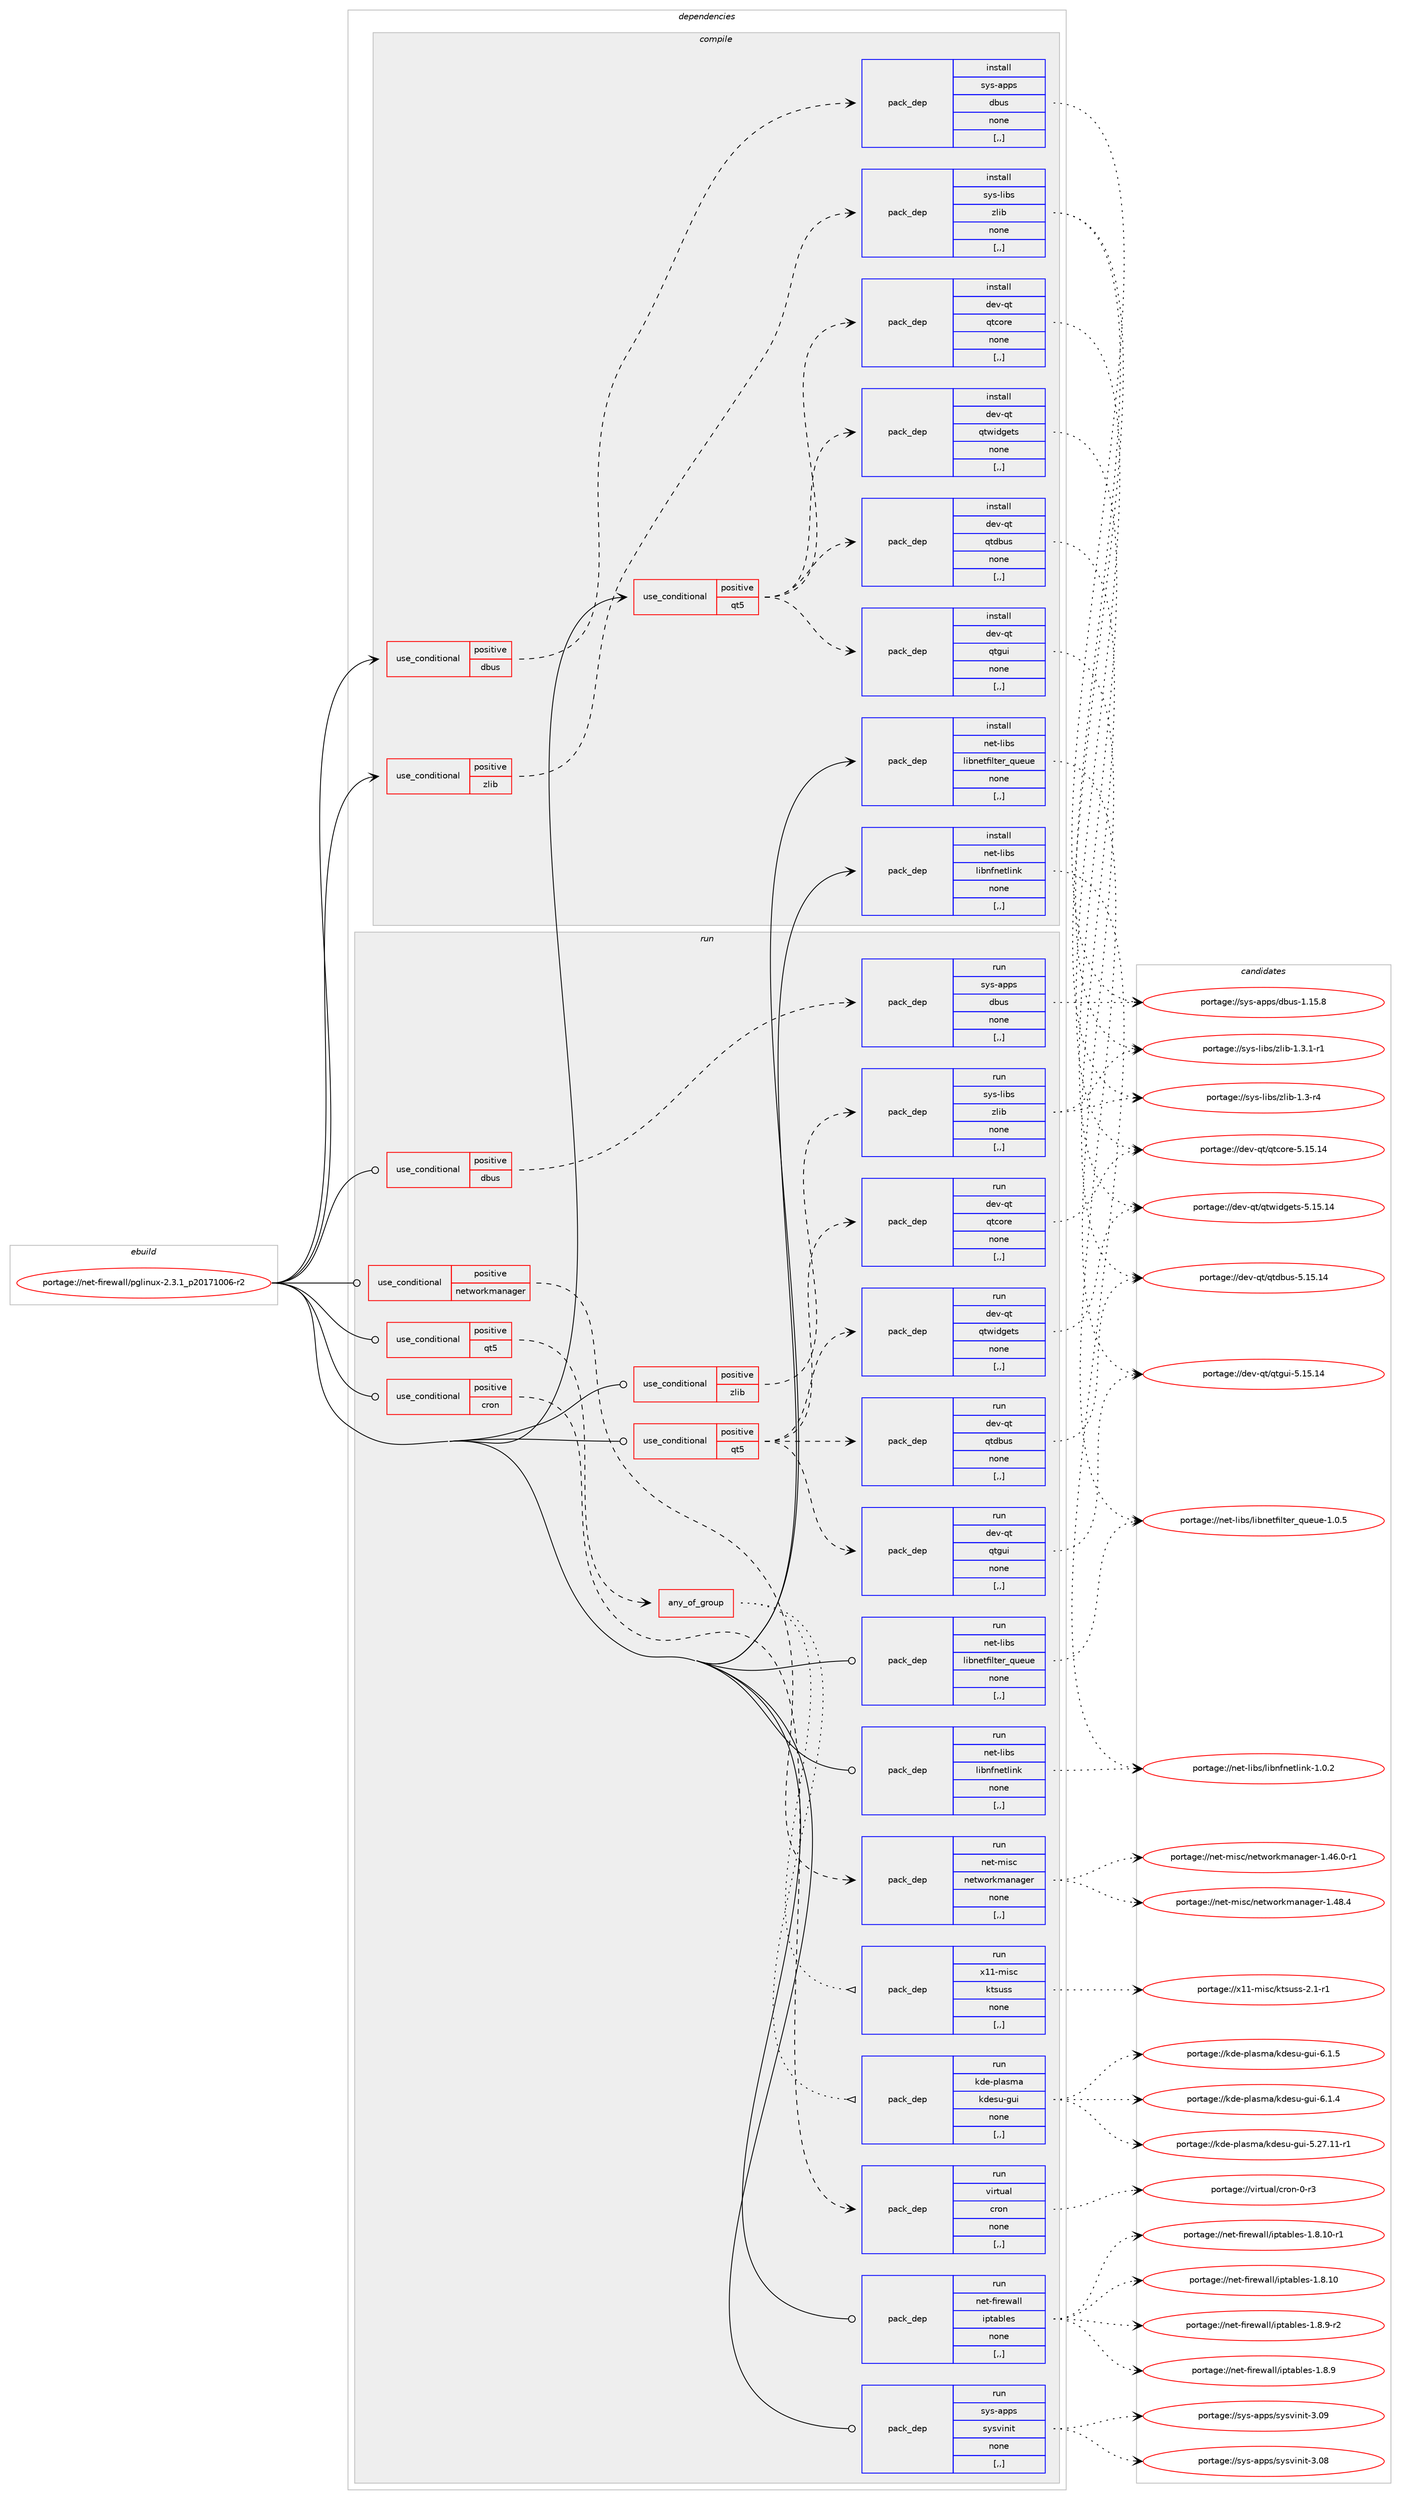 digraph prolog {

# *************
# Graph options
# *************

newrank=true;
concentrate=true;
compound=true;
graph [rankdir=LR,fontname=Helvetica,fontsize=10,ranksep=1.5];#, ranksep=2.5, nodesep=0.2];
edge  [arrowhead=vee];
node  [fontname=Helvetica,fontsize=10];

# **********
# The ebuild
# **********

subgraph cluster_leftcol {
color=gray;
label=<<i>ebuild</i>>;
id [label="portage://net-firewall/pglinux-2.3.1_p20171006-r2", color=red, width=4, href="../net-firewall/pglinux-2.3.1_p20171006-r2.svg"];
}

# ****************
# The dependencies
# ****************

subgraph cluster_midcol {
color=gray;
label=<<i>dependencies</i>>;
subgraph cluster_compile {
fillcolor="#eeeeee";
style=filled;
label=<<i>compile</i>>;
subgraph cond224610 {
dependency859415 [label=<<TABLE BORDER="0" CELLBORDER="1" CELLSPACING="0" CELLPADDING="4"><TR><TD ROWSPAN="3" CELLPADDING="10">use_conditional</TD></TR><TR><TD>positive</TD></TR><TR><TD>dbus</TD></TR></TABLE>>, shape=none, color=red];
subgraph pack628445 {
dependency859416 [label=<<TABLE BORDER="0" CELLBORDER="1" CELLSPACING="0" CELLPADDING="4" WIDTH="220"><TR><TD ROWSPAN="6" CELLPADDING="30">pack_dep</TD></TR><TR><TD WIDTH="110">install</TD></TR><TR><TD>sys-apps</TD></TR><TR><TD>dbus</TD></TR><TR><TD>none</TD></TR><TR><TD>[,,]</TD></TR></TABLE>>, shape=none, color=blue];
}
dependency859415:e -> dependency859416:w [weight=20,style="dashed",arrowhead="vee"];
}
id:e -> dependency859415:w [weight=20,style="solid",arrowhead="vee"];
subgraph cond224611 {
dependency859417 [label=<<TABLE BORDER="0" CELLBORDER="1" CELLSPACING="0" CELLPADDING="4"><TR><TD ROWSPAN="3" CELLPADDING="10">use_conditional</TD></TR><TR><TD>positive</TD></TR><TR><TD>qt5</TD></TR></TABLE>>, shape=none, color=red];
subgraph pack628446 {
dependency859418 [label=<<TABLE BORDER="0" CELLBORDER="1" CELLSPACING="0" CELLPADDING="4" WIDTH="220"><TR><TD ROWSPAN="6" CELLPADDING="30">pack_dep</TD></TR><TR><TD WIDTH="110">install</TD></TR><TR><TD>dev-qt</TD></TR><TR><TD>qtcore</TD></TR><TR><TD>none</TD></TR><TR><TD>[,,]</TD></TR></TABLE>>, shape=none, color=blue];
}
dependency859417:e -> dependency859418:w [weight=20,style="dashed",arrowhead="vee"];
subgraph pack628447 {
dependency859419 [label=<<TABLE BORDER="0" CELLBORDER="1" CELLSPACING="0" CELLPADDING="4" WIDTH="220"><TR><TD ROWSPAN="6" CELLPADDING="30">pack_dep</TD></TR><TR><TD WIDTH="110">install</TD></TR><TR><TD>dev-qt</TD></TR><TR><TD>qtdbus</TD></TR><TR><TD>none</TD></TR><TR><TD>[,,]</TD></TR></TABLE>>, shape=none, color=blue];
}
dependency859417:e -> dependency859419:w [weight=20,style="dashed",arrowhead="vee"];
subgraph pack628448 {
dependency859420 [label=<<TABLE BORDER="0" CELLBORDER="1" CELLSPACING="0" CELLPADDING="4" WIDTH="220"><TR><TD ROWSPAN="6" CELLPADDING="30">pack_dep</TD></TR><TR><TD WIDTH="110">install</TD></TR><TR><TD>dev-qt</TD></TR><TR><TD>qtgui</TD></TR><TR><TD>none</TD></TR><TR><TD>[,,]</TD></TR></TABLE>>, shape=none, color=blue];
}
dependency859417:e -> dependency859420:w [weight=20,style="dashed",arrowhead="vee"];
subgraph pack628449 {
dependency859421 [label=<<TABLE BORDER="0" CELLBORDER="1" CELLSPACING="0" CELLPADDING="4" WIDTH="220"><TR><TD ROWSPAN="6" CELLPADDING="30">pack_dep</TD></TR><TR><TD WIDTH="110">install</TD></TR><TR><TD>dev-qt</TD></TR><TR><TD>qtwidgets</TD></TR><TR><TD>none</TD></TR><TR><TD>[,,]</TD></TR></TABLE>>, shape=none, color=blue];
}
dependency859417:e -> dependency859421:w [weight=20,style="dashed",arrowhead="vee"];
}
id:e -> dependency859417:w [weight=20,style="solid",arrowhead="vee"];
subgraph cond224612 {
dependency859422 [label=<<TABLE BORDER="0" CELLBORDER="1" CELLSPACING="0" CELLPADDING="4"><TR><TD ROWSPAN="3" CELLPADDING="10">use_conditional</TD></TR><TR><TD>positive</TD></TR><TR><TD>zlib</TD></TR></TABLE>>, shape=none, color=red];
subgraph pack628450 {
dependency859423 [label=<<TABLE BORDER="0" CELLBORDER="1" CELLSPACING="0" CELLPADDING="4" WIDTH="220"><TR><TD ROWSPAN="6" CELLPADDING="30">pack_dep</TD></TR><TR><TD WIDTH="110">install</TD></TR><TR><TD>sys-libs</TD></TR><TR><TD>zlib</TD></TR><TR><TD>none</TD></TR><TR><TD>[,,]</TD></TR></TABLE>>, shape=none, color=blue];
}
dependency859422:e -> dependency859423:w [weight=20,style="dashed",arrowhead="vee"];
}
id:e -> dependency859422:w [weight=20,style="solid",arrowhead="vee"];
subgraph pack628451 {
dependency859424 [label=<<TABLE BORDER="0" CELLBORDER="1" CELLSPACING="0" CELLPADDING="4" WIDTH="220"><TR><TD ROWSPAN="6" CELLPADDING="30">pack_dep</TD></TR><TR><TD WIDTH="110">install</TD></TR><TR><TD>net-libs</TD></TR><TR><TD>libnetfilter_queue</TD></TR><TR><TD>none</TD></TR><TR><TD>[,,]</TD></TR></TABLE>>, shape=none, color=blue];
}
id:e -> dependency859424:w [weight=20,style="solid",arrowhead="vee"];
subgraph pack628452 {
dependency859425 [label=<<TABLE BORDER="0" CELLBORDER="1" CELLSPACING="0" CELLPADDING="4" WIDTH="220"><TR><TD ROWSPAN="6" CELLPADDING="30">pack_dep</TD></TR><TR><TD WIDTH="110">install</TD></TR><TR><TD>net-libs</TD></TR><TR><TD>libnfnetlink</TD></TR><TR><TD>none</TD></TR><TR><TD>[,,]</TD></TR></TABLE>>, shape=none, color=blue];
}
id:e -> dependency859425:w [weight=20,style="solid",arrowhead="vee"];
}
subgraph cluster_compileandrun {
fillcolor="#eeeeee";
style=filled;
label=<<i>compile and run</i>>;
}
subgraph cluster_run {
fillcolor="#eeeeee";
style=filled;
label=<<i>run</i>>;
subgraph cond224613 {
dependency859426 [label=<<TABLE BORDER="0" CELLBORDER="1" CELLSPACING="0" CELLPADDING="4"><TR><TD ROWSPAN="3" CELLPADDING="10">use_conditional</TD></TR><TR><TD>positive</TD></TR><TR><TD>cron</TD></TR></TABLE>>, shape=none, color=red];
subgraph pack628453 {
dependency859427 [label=<<TABLE BORDER="0" CELLBORDER="1" CELLSPACING="0" CELLPADDING="4" WIDTH="220"><TR><TD ROWSPAN="6" CELLPADDING="30">pack_dep</TD></TR><TR><TD WIDTH="110">run</TD></TR><TR><TD>virtual</TD></TR><TR><TD>cron</TD></TR><TR><TD>none</TD></TR><TR><TD>[,,]</TD></TR></TABLE>>, shape=none, color=blue];
}
dependency859426:e -> dependency859427:w [weight=20,style="dashed",arrowhead="vee"];
}
id:e -> dependency859426:w [weight=20,style="solid",arrowhead="odot"];
subgraph cond224614 {
dependency859428 [label=<<TABLE BORDER="0" CELLBORDER="1" CELLSPACING="0" CELLPADDING="4"><TR><TD ROWSPAN="3" CELLPADDING="10">use_conditional</TD></TR><TR><TD>positive</TD></TR><TR><TD>dbus</TD></TR></TABLE>>, shape=none, color=red];
subgraph pack628454 {
dependency859429 [label=<<TABLE BORDER="0" CELLBORDER="1" CELLSPACING="0" CELLPADDING="4" WIDTH="220"><TR><TD ROWSPAN="6" CELLPADDING="30">pack_dep</TD></TR><TR><TD WIDTH="110">run</TD></TR><TR><TD>sys-apps</TD></TR><TR><TD>dbus</TD></TR><TR><TD>none</TD></TR><TR><TD>[,,]</TD></TR></TABLE>>, shape=none, color=blue];
}
dependency859428:e -> dependency859429:w [weight=20,style="dashed",arrowhead="vee"];
}
id:e -> dependency859428:w [weight=20,style="solid",arrowhead="odot"];
subgraph cond224615 {
dependency859430 [label=<<TABLE BORDER="0" CELLBORDER="1" CELLSPACING="0" CELLPADDING="4"><TR><TD ROWSPAN="3" CELLPADDING="10">use_conditional</TD></TR><TR><TD>positive</TD></TR><TR><TD>networkmanager</TD></TR></TABLE>>, shape=none, color=red];
subgraph pack628455 {
dependency859431 [label=<<TABLE BORDER="0" CELLBORDER="1" CELLSPACING="0" CELLPADDING="4" WIDTH="220"><TR><TD ROWSPAN="6" CELLPADDING="30">pack_dep</TD></TR><TR><TD WIDTH="110">run</TD></TR><TR><TD>net-misc</TD></TR><TR><TD>networkmanager</TD></TR><TR><TD>none</TD></TR><TR><TD>[,,]</TD></TR></TABLE>>, shape=none, color=blue];
}
dependency859430:e -> dependency859431:w [weight=20,style="dashed",arrowhead="vee"];
}
id:e -> dependency859430:w [weight=20,style="solid",arrowhead="odot"];
subgraph cond224616 {
dependency859432 [label=<<TABLE BORDER="0" CELLBORDER="1" CELLSPACING="0" CELLPADDING="4"><TR><TD ROWSPAN="3" CELLPADDING="10">use_conditional</TD></TR><TR><TD>positive</TD></TR><TR><TD>qt5</TD></TR></TABLE>>, shape=none, color=red];
subgraph any5951 {
dependency859433 [label=<<TABLE BORDER="0" CELLBORDER="1" CELLSPACING="0" CELLPADDING="4"><TR><TD CELLPADDING="10">any_of_group</TD></TR></TABLE>>, shape=none, color=red];subgraph pack628456 {
dependency859434 [label=<<TABLE BORDER="0" CELLBORDER="1" CELLSPACING="0" CELLPADDING="4" WIDTH="220"><TR><TD ROWSPAN="6" CELLPADDING="30">pack_dep</TD></TR><TR><TD WIDTH="110">run</TD></TR><TR><TD>kde-plasma</TD></TR><TR><TD>kdesu-gui</TD></TR><TR><TD>none</TD></TR><TR><TD>[,,]</TD></TR></TABLE>>, shape=none, color=blue];
}
dependency859433:e -> dependency859434:w [weight=20,style="dotted",arrowhead="oinv"];
subgraph pack628457 {
dependency859435 [label=<<TABLE BORDER="0" CELLBORDER="1" CELLSPACING="0" CELLPADDING="4" WIDTH="220"><TR><TD ROWSPAN="6" CELLPADDING="30">pack_dep</TD></TR><TR><TD WIDTH="110">run</TD></TR><TR><TD>x11-misc</TD></TR><TR><TD>ktsuss</TD></TR><TR><TD>none</TD></TR><TR><TD>[,,]</TD></TR></TABLE>>, shape=none, color=blue];
}
dependency859433:e -> dependency859435:w [weight=20,style="dotted",arrowhead="oinv"];
}
dependency859432:e -> dependency859433:w [weight=20,style="dashed",arrowhead="vee"];
}
id:e -> dependency859432:w [weight=20,style="solid",arrowhead="odot"];
subgraph cond224617 {
dependency859436 [label=<<TABLE BORDER="0" CELLBORDER="1" CELLSPACING="0" CELLPADDING="4"><TR><TD ROWSPAN="3" CELLPADDING="10">use_conditional</TD></TR><TR><TD>positive</TD></TR><TR><TD>qt5</TD></TR></TABLE>>, shape=none, color=red];
subgraph pack628458 {
dependency859437 [label=<<TABLE BORDER="0" CELLBORDER="1" CELLSPACING="0" CELLPADDING="4" WIDTH="220"><TR><TD ROWSPAN="6" CELLPADDING="30">pack_dep</TD></TR><TR><TD WIDTH="110">run</TD></TR><TR><TD>dev-qt</TD></TR><TR><TD>qtcore</TD></TR><TR><TD>none</TD></TR><TR><TD>[,,]</TD></TR></TABLE>>, shape=none, color=blue];
}
dependency859436:e -> dependency859437:w [weight=20,style="dashed",arrowhead="vee"];
subgraph pack628459 {
dependency859438 [label=<<TABLE BORDER="0" CELLBORDER="1" CELLSPACING="0" CELLPADDING="4" WIDTH="220"><TR><TD ROWSPAN="6" CELLPADDING="30">pack_dep</TD></TR><TR><TD WIDTH="110">run</TD></TR><TR><TD>dev-qt</TD></TR><TR><TD>qtdbus</TD></TR><TR><TD>none</TD></TR><TR><TD>[,,]</TD></TR></TABLE>>, shape=none, color=blue];
}
dependency859436:e -> dependency859438:w [weight=20,style="dashed",arrowhead="vee"];
subgraph pack628460 {
dependency859439 [label=<<TABLE BORDER="0" CELLBORDER="1" CELLSPACING="0" CELLPADDING="4" WIDTH="220"><TR><TD ROWSPAN="6" CELLPADDING="30">pack_dep</TD></TR><TR><TD WIDTH="110">run</TD></TR><TR><TD>dev-qt</TD></TR><TR><TD>qtgui</TD></TR><TR><TD>none</TD></TR><TR><TD>[,,]</TD></TR></TABLE>>, shape=none, color=blue];
}
dependency859436:e -> dependency859439:w [weight=20,style="dashed",arrowhead="vee"];
subgraph pack628461 {
dependency859440 [label=<<TABLE BORDER="0" CELLBORDER="1" CELLSPACING="0" CELLPADDING="4" WIDTH="220"><TR><TD ROWSPAN="6" CELLPADDING="30">pack_dep</TD></TR><TR><TD WIDTH="110">run</TD></TR><TR><TD>dev-qt</TD></TR><TR><TD>qtwidgets</TD></TR><TR><TD>none</TD></TR><TR><TD>[,,]</TD></TR></TABLE>>, shape=none, color=blue];
}
dependency859436:e -> dependency859440:w [weight=20,style="dashed",arrowhead="vee"];
}
id:e -> dependency859436:w [weight=20,style="solid",arrowhead="odot"];
subgraph cond224618 {
dependency859441 [label=<<TABLE BORDER="0" CELLBORDER="1" CELLSPACING="0" CELLPADDING="4"><TR><TD ROWSPAN="3" CELLPADDING="10">use_conditional</TD></TR><TR><TD>positive</TD></TR><TR><TD>zlib</TD></TR></TABLE>>, shape=none, color=red];
subgraph pack628462 {
dependency859442 [label=<<TABLE BORDER="0" CELLBORDER="1" CELLSPACING="0" CELLPADDING="4" WIDTH="220"><TR><TD ROWSPAN="6" CELLPADDING="30">pack_dep</TD></TR><TR><TD WIDTH="110">run</TD></TR><TR><TD>sys-libs</TD></TR><TR><TD>zlib</TD></TR><TR><TD>none</TD></TR><TR><TD>[,,]</TD></TR></TABLE>>, shape=none, color=blue];
}
dependency859441:e -> dependency859442:w [weight=20,style="dashed",arrowhead="vee"];
}
id:e -> dependency859441:w [weight=20,style="solid",arrowhead="odot"];
subgraph pack628463 {
dependency859443 [label=<<TABLE BORDER="0" CELLBORDER="1" CELLSPACING="0" CELLPADDING="4" WIDTH="220"><TR><TD ROWSPAN="6" CELLPADDING="30">pack_dep</TD></TR><TR><TD WIDTH="110">run</TD></TR><TR><TD>net-firewall</TD></TR><TR><TD>iptables</TD></TR><TR><TD>none</TD></TR><TR><TD>[,,]</TD></TR></TABLE>>, shape=none, color=blue];
}
id:e -> dependency859443:w [weight=20,style="solid",arrowhead="odot"];
subgraph pack628464 {
dependency859444 [label=<<TABLE BORDER="0" CELLBORDER="1" CELLSPACING="0" CELLPADDING="4" WIDTH="220"><TR><TD ROWSPAN="6" CELLPADDING="30">pack_dep</TD></TR><TR><TD WIDTH="110">run</TD></TR><TR><TD>net-libs</TD></TR><TR><TD>libnetfilter_queue</TD></TR><TR><TD>none</TD></TR><TR><TD>[,,]</TD></TR></TABLE>>, shape=none, color=blue];
}
id:e -> dependency859444:w [weight=20,style="solid",arrowhead="odot"];
subgraph pack628465 {
dependency859445 [label=<<TABLE BORDER="0" CELLBORDER="1" CELLSPACING="0" CELLPADDING="4" WIDTH="220"><TR><TD ROWSPAN="6" CELLPADDING="30">pack_dep</TD></TR><TR><TD WIDTH="110">run</TD></TR><TR><TD>net-libs</TD></TR><TR><TD>libnfnetlink</TD></TR><TR><TD>none</TD></TR><TR><TD>[,,]</TD></TR></TABLE>>, shape=none, color=blue];
}
id:e -> dependency859445:w [weight=20,style="solid",arrowhead="odot"];
subgraph pack628466 {
dependency859446 [label=<<TABLE BORDER="0" CELLBORDER="1" CELLSPACING="0" CELLPADDING="4" WIDTH="220"><TR><TD ROWSPAN="6" CELLPADDING="30">pack_dep</TD></TR><TR><TD WIDTH="110">run</TD></TR><TR><TD>sys-apps</TD></TR><TR><TD>sysvinit</TD></TR><TR><TD>none</TD></TR><TR><TD>[,,]</TD></TR></TABLE>>, shape=none, color=blue];
}
id:e -> dependency859446:w [weight=20,style="solid",arrowhead="odot"];
}
}

# **************
# The candidates
# **************

subgraph cluster_choices {
rank=same;
color=gray;
label=<<i>candidates</i>>;

subgraph choice628445 {
color=black;
nodesep=1;
choice1151211154597112112115471009811711545494649534656 [label="portage://sys-apps/dbus-1.15.8", color=red, width=4,href="../sys-apps/dbus-1.15.8.svg"];
dependency859416:e -> choice1151211154597112112115471009811711545494649534656:w [style=dotted,weight="100"];
}
subgraph choice628446 {
color=black;
nodesep=1;
choice1001011184511311647113116991111141014553464953464952 [label="portage://dev-qt/qtcore-5.15.14", color=red, width=4,href="../dev-qt/qtcore-5.15.14.svg"];
dependency859418:e -> choice1001011184511311647113116991111141014553464953464952:w [style=dotted,weight="100"];
}
subgraph choice628447 {
color=black;
nodesep=1;
choice1001011184511311647113116100981171154553464953464952 [label="portage://dev-qt/qtdbus-5.15.14", color=red, width=4,href="../dev-qt/qtdbus-5.15.14.svg"];
dependency859419:e -> choice1001011184511311647113116100981171154553464953464952:w [style=dotted,weight="100"];
}
subgraph choice628448 {
color=black;
nodesep=1;
choice10010111845113116471131161031171054553464953464952 [label="portage://dev-qt/qtgui-5.15.14", color=red, width=4,href="../dev-qt/qtgui-5.15.14.svg"];
dependency859420:e -> choice10010111845113116471131161031171054553464953464952:w [style=dotted,weight="100"];
}
subgraph choice628449 {
color=black;
nodesep=1;
choice10010111845113116471131161191051001031011161154553464953464952 [label="portage://dev-qt/qtwidgets-5.15.14", color=red, width=4,href="../dev-qt/qtwidgets-5.15.14.svg"];
dependency859421:e -> choice10010111845113116471131161191051001031011161154553464953464952:w [style=dotted,weight="100"];
}
subgraph choice628450 {
color=black;
nodesep=1;
choice115121115451081059811547122108105984549465146494511449 [label="portage://sys-libs/zlib-1.3.1-r1", color=red, width=4,href="../sys-libs/zlib-1.3.1-r1.svg"];
choice11512111545108105981154712210810598454946514511452 [label="portage://sys-libs/zlib-1.3-r4", color=red, width=4,href="../sys-libs/zlib-1.3-r4.svg"];
dependency859423:e -> choice115121115451081059811547122108105984549465146494511449:w [style=dotted,weight="100"];
dependency859423:e -> choice11512111545108105981154712210810598454946514511452:w [style=dotted,weight="100"];
}
subgraph choice628451 {
color=black;
nodesep=1;
choice1101011164510810598115471081059811010111610210510811610111495113117101117101454946484653 [label="portage://net-libs/libnetfilter_queue-1.0.5", color=red, width=4,href="../net-libs/libnetfilter_queue-1.0.5.svg"];
dependency859424:e -> choice1101011164510810598115471081059811010111610210510811610111495113117101117101454946484653:w [style=dotted,weight="100"];
}
subgraph choice628452 {
color=black;
nodesep=1;
choice11010111645108105981154710810598110102110101116108105110107454946484650 [label="portage://net-libs/libnfnetlink-1.0.2", color=red, width=4,href="../net-libs/libnfnetlink-1.0.2.svg"];
dependency859425:e -> choice11010111645108105981154710810598110102110101116108105110107454946484650:w [style=dotted,weight="100"];
}
subgraph choice628453 {
color=black;
nodesep=1;
choice11810511411611797108479911411111045484511451 [label="portage://virtual/cron-0-r3", color=red, width=4,href="../virtual/cron-0-r3.svg"];
dependency859427:e -> choice11810511411611797108479911411111045484511451:w [style=dotted,weight="100"];
}
subgraph choice628454 {
color=black;
nodesep=1;
choice1151211154597112112115471009811711545494649534656 [label="portage://sys-apps/dbus-1.15.8", color=red, width=4,href="../sys-apps/dbus-1.15.8.svg"];
dependency859429:e -> choice1151211154597112112115471009811711545494649534656:w [style=dotted,weight="100"];
}
subgraph choice628455 {
color=black;
nodesep=1;
choice110101116451091051159947110101116119111114107109971109710310111445494652564652 [label="portage://net-misc/networkmanager-1.48.4", color=red, width=4,href="../net-misc/networkmanager-1.48.4.svg"];
choice1101011164510910511599471101011161191111141071099711097103101114454946525446484511449 [label="portage://net-misc/networkmanager-1.46.0-r1", color=red, width=4,href="../net-misc/networkmanager-1.46.0-r1.svg"];
dependency859431:e -> choice110101116451091051159947110101116119111114107109971109710310111445494652564652:w [style=dotted,weight="100"];
dependency859431:e -> choice1101011164510910511599471101011161191111141071099711097103101114454946525446484511449:w [style=dotted,weight="100"];
}
subgraph choice628456 {
color=black;
nodesep=1;
choice1071001014511210897115109974710710010111511745103117105455446494653 [label="portage://kde-plasma/kdesu-gui-6.1.5", color=red, width=4,href="../kde-plasma/kdesu-gui-6.1.5.svg"];
choice1071001014511210897115109974710710010111511745103117105455446494652 [label="portage://kde-plasma/kdesu-gui-6.1.4", color=red, width=4,href="../kde-plasma/kdesu-gui-6.1.4.svg"];
choice107100101451121089711510997471071001011151174510311710545534650554649494511449 [label="portage://kde-plasma/kdesu-gui-5.27.11-r1", color=red, width=4,href="../kde-plasma/kdesu-gui-5.27.11-r1.svg"];
dependency859434:e -> choice1071001014511210897115109974710710010111511745103117105455446494653:w [style=dotted,weight="100"];
dependency859434:e -> choice1071001014511210897115109974710710010111511745103117105455446494652:w [style=dotted,weight="100"];
dependency859434:e -> choice107100101451121089711510997471071001011151174510311710545534650554649494511449:w [style=dotted,weight="100"];
}
subgraph choice628457 {
color=black;
nodesep=1;
choice1204949451091051159947107116115117115115455046494511449 [label="portage://x11-misc/ktsuss-2.1-r1", color=red, width=4,href="../x11-misc/ktsuss-2.1-r1.svg"];
dependency859435:e -> choice1204949451091051159947107116115117115115455046494511449:w [style=dotted,weight="100"];
}
subgraph choice628458 {
color=black;
nodesep=1;
choice1001011184511311647113116991111141014553464953464952 [label="portage://dev-qt/qtcore-5.15.14", color=red, width=4,href="../dev-qt/qtcore-5.15.14.svg"];
dependency859437:e -> choice1001011184511311647113116991111141014553464953464952:w [style=dotted,weight="100"];
}
subgraph choice628459 {
color=black;
nodesep=1;
choice1001011184511311647113116100981171154553464953464952 [label="portage://dev-qt/qtdbus-5.15.14", color=red, width=4,href="../dev-qt/qtdbus-5.15.14.svg"];
dependency859438:e -> choice1001011184511311647113116100981171154553464953464952:w [style=dotted,weight="100"];
}
subgraph choice628460 {
color=black;
nodesep=1;
choice10010111845113116471131161031171054553464953464952 [label="portage://dev-qt/qtgui-5.15.14", color=red, width=4,href="../dev-qt/qtgui-5.15.14.svg"];
dependency859439:e -> choice10010111845113116471131161031171054553464953464952:w [style=dotted,weight="100"];
}
subgraph choice628461 {
color=black;
nodesep=1;
choice10010111845113116471131161191051001031011161154553464953464952 [label="portage://dev-qt/qtwidgets-5.15.14", color=red, width=4,href="../dev-qt/qtwidgets-5.15.14.svg"];
dependency859440:e -> choice10010111845113116471131161191051001031011161154553464953464952:w [style=dotted,weight="100"];
}
subgraph choice628462 {
color=black;
nodesep=1;
choice115121115451081059811547122108105984549465146494511449 [label="portage://sys-libs/zlib-1.3.1-r1", color=red, width=4,href="../sys-libs/zlib-1.3.1-r1.svg"];
choice11512111545108105981154712210810598454946514511452 [label="portage://sys-libs/zlib-1.3-r4", color=red, width=4,href="../sys-libs/zlib-1.3-r4.svg"];
dependency859442:e -> choice115121115451081059811547122108105984549465146494511449:w [style=dotted,weight="100"];
dependency859442:e -> choice11512111545108105981154712210810598454946514511452:w [style=dotted,weight="100"];
}
subgraph choice628463 {
color=black;
nodesep=1;
choice1101011164510210511410111997108108471051121169798108101115454946564649484511449 [label="portage://net-firewall/iptables-1.8.10-r1", color=red, width=4,href="../net-firewall/iptables-1.8.10-r1.svg"];
choice110101116451021051141011199710810847105112116979810810111545494656464948 [label="portage://net-firewall/iptables-1.8.10", color=red, width=4,href="../net-firewall/iptables-1.8.10.svg"];
choice11010111645102105114101119971081084710511211697981081011154549465646574511450 [label="portage://net-firewall/iptables-1.8.9-r2", color=red, width=4,href="../net-firewall/iptables-1.8.9-r2.svg"];
choice1101011164510210511410111997108108471051121169798108101115454946564657 [label="portage://net-firewall/iptables-1.8.9", color=red, width=4,href="../net-firewall/iptables-1.8.9.svg"];
dependency859443:e -> choice1101011164510210511410111997108108471051121169798108101115454946564649484511449:w [style=dotted,weight="100"];
dependency859443:e -> choice110101116451021051141011199710810847105112116979810810111545494656464948:w [style=dotted,weight="100"];
dependency859443:e -> choice11010111645102105114101119971081084710511211697981081011154549465646574511450:w [style=dotted,weight="100"];
dependency859443:e -> choice1101011164510210511410111997108108471051121169798108101115454946564657:w [style=dotted,weight="100"];
}
subgraph choice628464 {
color=black;
nodesep=1;
choice1101011164510810598115471081059811010111610210510811610111495113117101117101454946484653 [label="portage://net-libs/libnetfilter_queue-1.0.5", color=red, width=4,href="../net-libs/libnetfilter_queue-1.0.5.svg"];
dependency859444:e -> choice1101011164510810598115471081059811010111610210510811610111495113117101117101454946484653:w [style=dotted,weight="100"];
}
subgraph choice628465 {
color=black;
nodesep=1;
choice11010111645108105981154710810598110102110101116108105110107454946484650 [label="portage://net-libs/libnfnetlink-1.0.2", color=red, width=4,href="../net-libs/libnfnetlink-1.0.2.svg"];
dependency859445:e -> choice11010111645108105981154710810598110102110101116108105110107454946484650:w [style=dotted,weight="100"];
}
subgraph choice628466 {
color=black;
nodesep=1;
choice1151211154597112112115471151211151181051101051164551464857 [label="portage://sys-apps/sysvinit-3.09", color=red, width=4,href="../sys-apps/sysvinit-3.09.svg"];
choice1151211154597112112115471151211151181051101051164551464856 [label="portage://sys-apps/sysvinit-3.08", color=red, width=4,href="../sys-apps/sysvinit-3.08.svg"];
dependency859446:e -> choice1151211154597112112115471151211151181051101051164551464857:w [style=dotted,weight="100"];
dependency859446:e -> choice1151211154597112112115471151211151181051101051164551464856:w [style=dotted,weight="100"];
}
}

}
